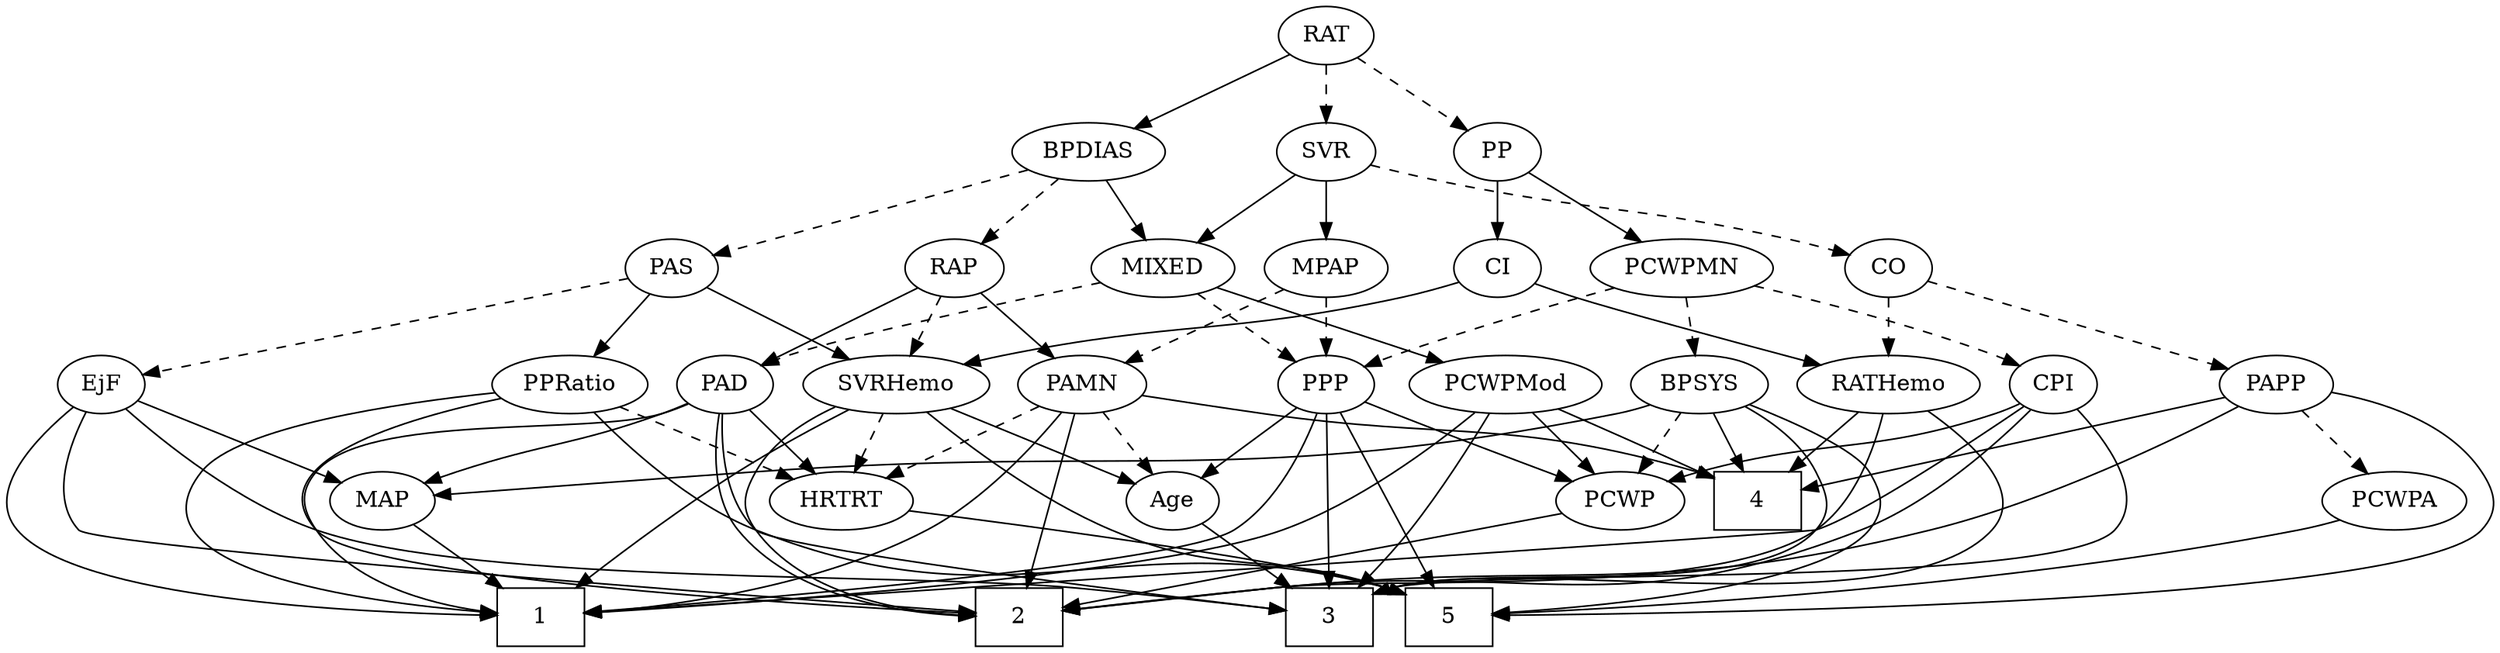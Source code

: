 strict digraph {
	graph [bb="0,0,1498.9,396"];
	node [label="\N"];
	1	[height=0.5,
		pos="428.82,18",
		shape=box,
		width=0.75];
	2	[height=0.5,
		pos="580.82,18",
		shape=box,
		width=0.75];
	3	[height=0.5,
		pos="960.82,18",
		shape=box,
		width=0.75];
	4	[height=0.5,
		pos="1061.8,90",
		shape=box,
		width=0.75];
	5	[height=0.5,
		pos="842.82,18",
		shape=box,
		width=0.75];
	Age	[height=0.5,
		pos="787.82,90",
		width=0.75];
	Age -> 3	[pos="e,933.64,29.998 810.43,79.849 839.27,68.178 889.53,47.845 923.94,33.92",
		style=solid];
	EjF	[height=0.5,
		pos="157.82,162",
		width=0.75];
	EjF -> 1	[pos="e,401.65,20.38 131.86,156.17 79.511,145.37 -30.542,116.64 8.8151,72 33.993,43.445 293.55,26.394 391.59,20.931",
		style=solid];
	EjF -> 2	[pos="e,553.67,23.308 142.69,146.85 124.24,127.91 97.85,94.143 117.82,72 143.77,43.211 426.35,40.811 464.82,36 491.26,32.692 521,28.32 \
543.75,24.838",
		style=solid];
	EjF -> 3	[pos="e,933.53,24.929 183.06,155.08 198.06,151.66 217.48,147.37 234.82,144 519.72,88.698 593.56,89.467 878.82,36 893.53,33.241 909.68,\
29.95 923.73,27.002",
		style=solid];
	MAP	[height=0.5,
		pos="157.82,90",
		width=0.84854];
	EjF -> MAP	[pos="e,157.82,108.1 157.82,143.7 157.82,135.98 157.82,126.71 157.82,118.11",
		style=solid];
	RAP	[height=0.5,
		pos="631.82,234",
		width=0.77632];
	PAD	[height=0.5,
		pos="369.82,162",
		width=0.79437];
	RAP -> PAD	[pos="e,395.91,169.97 606.22,226.16 559.28,213.62 459.36,186.92 405.68,172.58",
		style=solid];
	PAMN	[height=0.5,
		pos="646.82,162",
		width=1.011];
	RAP -> PAMN	[pos="e,643.11,180.28 635.45,216.05 637.12,208.26 639.14,198.82 641.01,190.08",
		style=solid];
	SVRHemo	[height=0.5,
		pos="542.82,162",
		width=1.3902];
	RAP -> SVRHemo	[pos="e,562.72,178.65 614.65,219.5 602.24,209.74 585.19,196.33 570.82,185.02",
		style=dashed];
	MIXED	[height=0.5,
		pos="835.82,234",
		width=1.1193];
	MIXED -> PAD	[pos="e,397.43,167.35 806.32,221.62 799.96,219.49 793.22,217.47 786.82,216 654.65,185.6 618.23,198 483.82,180 458.3,176.58 429.65,172.31 \
407.45,168.9",
		style=dashed];
	PCWPMod	[height=0.5,
		pos="932.82,162",
		width=1.4443];
	MIXED -> PCWPMod	[pos="e,911.27,178.55 856.39,218.15 869.87,208.43 887.72,195.54 902.78,184.68",
		style=solid];
	PPP	[height=0.5,
		pos="835.82,162",
		width=0.75];
	MIXED -> PPP	[pos="e,835.82,180.1 835.82,215.7 835.82,207.98 835.82,198.71 835.82,190.11",
		style=dashed];
	MPAP	[height=0.5,
		pos="742.82,234",
		width=0.97491];
	MPAP -> PAMN	[pos="e,666.54,177.38 723.39,218.83 709.43,208.65 690.4,194.78 674.8,183.41",
		style=dashed];
	MPAP -> PPP	[pos="e,818.45,176.07 762.08,218.5 776.09,207.95 795.19,193.58 810.43,182.1",
		style=dashed];
	BPSYS	[height=0.5,
		pos="1040.8,162",
		width=1.0471];
	BPSYS -> 3	[pos="e,988.11,19.839 1069.5,150.01 1075.5,147.88 1081.8,145.76 1087.8,144 1156.5,123.79 1200.2,163.99 1244.8,108 1254.8,95.486 1255,84.308 \
1244.8,72 1213.9,34.751 1068,23.541 998.23,20.281",
		style=solid];
	BPSYS -> 4	[pos="e,1056.6,108.28 1045.9,144.05 1048.2,136.26 1051.1,126.82 1053.7,118.08",
		style=solid];
	BPSYS -> 5	[pos="e,870.09,24.655 1061.2,146.77 1084.8,128.61 1117.8,96.624 1097.8,72 1097.7,71.867 950.66,41.362 879.94,26.698",
		style=solid];
	BPSYS -> MAP	[pos="e,187.29,94.761 1013.4,149.55 1007,147.34 1000.3,145.31 993.82,144 696.33,83.727 614.34,132.66 311.82,108 272.79,104.82 228.36,99.76 \
197.29,95.987",
		style=solid];
	PCWP	[height=0.5,
		pos="943.82,90",
		width=0.97491];
	BPSYS -> PCWP	[pos="e,963.23,105.01 1020.7,146.5 1006.5,136.22 987.21,122.32 971.52,110.99",
		style=dashed];
	PAD -> 1	[pos="e,401.77,19.347 348.28,149.95 343.3,147.72 337.95,145.58 332.82,144 236.49,114.38 52.819,149.01 117.82,72 152.45,30.959 316.52,21.695 \
391.4,19.606",
		style=solid];
	PAD -> 2	[pos="e,553.47,23.431 351.14,148.31 327.15,130.48 290.97,97.358 311.82,72 319.18,63.042 471.27,37.001 543.43,25.083",
		style=solid];
	PAD -> 3	[pos="e,933.66,24.343 397.5,157.01 461.78,147.6 619.56,123.65 670.82,108 708.49,96.499 714.59,84.888 751.82,72 810.8,51.579 881.62,35.274 \
923.83,26.388",
		style=solid];
	PAD -> MAP	[pos="e,185.18,98.042 347.72,150.25 342.86,148.06 337.71,145.85 332.82,144 286.21,126.33 230.95,110.4 195.18,100.72",
		style=solid];
	HRTRT	[height=0.5,
		pos="360.82,90",
		width=1.1013];
	PAD -> HRTRT	[pos="e,363.01,108.1 367.59,143.7 366.6,135.98 365.41,126.71 364.3,118.11",
		style=solid];
	CO	[height=0.5,
		pos="1200.8,234",
		width=0.75];
	RATHemo	[height=0.5,
		pos="1299.8,162",
		width=1.3721];
	CO -> RATHemo	[pos="e,1278,178.45 1219,220.16 1233.1,210.14 1253.1,196.02 1269.7,184.31",
		style=dashed];
	PAPP	[height=0.5,
		pos="1200.8,162",
		width=0.88464];
	CO -> PAPP	[pos="e,1200.8,180.1 1200.8,215.7 1200.8,207.98 1200.8,198.71 1200.8,190.11",
		style=dashed];
	PAS	[height=0.5,
		pos="413.82,234",
		width=0.75];
	PAS -> EjF	[pos="e,182.29,169.69 389.27,226.29 343.39,213.74 244.57,186.72 192.13,172.38",
		style=dashed];
	PAS -> SVRHemo	[pos="e,516.21,177.44 434.26,221.91 453.82,211.29 483.76,195.05 507.24,182.31",
		style=solid];
	PPRatio	[height=0.5,
		pos="283.82,162",
		width=1.1013];
	PAS -> PPRatio	[pos="e,308.42,176.25 393.5,222.06 373.11,211.08 341.35,193.98 317.25,181",
		style=solid];
	PAMN -> 1	[pos="e,436.57,36.283 618.8,150.18 613.2,148.08 607.33,145.94 601.82,144 552.88,126.83 532.48,138.89 490.82,108 468.85,91.712 451.85,65.26 \
441.25,45.419",
		style=solid];
	PAMN -> 2	[pos="e,588.84,36.268 638.98,144.15 627.63,119.73 606.5,74.265 593.07,45.375",
		style=solid];
	PAMN -> 4	[pos="e,1034.5,97.766 681.81,156.4 743.75,148.08 876.62,129.39 987.82,108 999.83,105.69 1012.9,102.82 1024.6,100.1",
		style=solid];
	PAMN -> Age	[pos="e,766.85,101.41 671.7,148.65 695.67,136.74 731.98,118.72 757.61,106",
		style=dashed];
	PAMN -> HRTRT	[pos="e,396.45,98.176 619.42,149.93 613.66,147.81 607.58,145.71 601.82,144 565.71,133.27 465.51,112.28 406.3,100.18",
		style=dashed];
	RATHemo -> 2	[pos="e,607.84,20.987 1284,144.75 1262.4,123.8 1221.5,88.131 1178.8,72 1152.5,62.045 744.21,31.111 617.82,21.726",
		style=solid];
	RATHemo -> 3	[pos="e,987.89,19.639 1346.3,155.66 1415.7,145.95 1533.7,121.62 1488.8,72 1455.9,35.645 1112.7,23.105 997.95,19.911",
		style=solid];
	RATHemo -> 4	[pos="e,1089.1,99.03 1262.6,150.06 1218,136.93 1143.6,115.05 1099,101.93",
		style=solid];
	CPI	[height=0.5,
		pos="1123.8,162",
		width=0.75];
	CPI -> 1	[pos="e,455.93,23.604 1124.2,143.77 1123.7,123.14 1119.3,89.218 1097.8,72 1049.8,33.484 606.05,42.469 544.82,36 518.31,33.2 488.57,28.816 \
465.84,25.202",
		style=solid];
	CPI -> 2	[pos="e,607.97,21.122 1131.5,144.57 1139.5,124.74 1148.6,91.619 1130.8,72 1122.1,62.459 740.16,31.565 617.98,21.911",
		style=solid];
	CPI -> 3	[pos="e,988.07,19.775 1144.3,149.93 1149.3,147.64 1154.6,145.49 1159.8,144 1294.1,105.5 1559.3,175.82 1465.8,72 1434.6,37.335 1109.8,23.76 \
998.19,20.099",
		style=solid];
	CPI -> PCWP	[pos="e,972.25,100.63 1102.6,150.62 1097.8,148.35 1092.7,146.03 1087.8,144 1052.4,129.17 1011.3,114.25 982.06,104.04",
		style=solid];
	RAT	[height=0.5,
		pos="835.82,378",
		width=0.75827];
	SVR	[height=0.5,
		pos="835.82,306",
		width=0.77632];
	RAT -> SVR	[pos="e,835.82,324.1 835.82,359.7 835.82,351.98 835.82,342.71 835.82,334.11",
		style=dashed];
	BPDIAS	[height=0.5,
		pos="700.82,306",
		width=1.1735];
	RAT -> BPDIAS	[pos="e,726.48,320.31 815.02,366.22 793.9,355.27 760.82,338.11 735.69,325.08",
		style=solid];
	PP	[height=0.5,
		pos="988.82,306",
		width=0.75];
	RAT -> PP	[pos="e,966.93,317.01 857.74,366.97 883.98,354.96 928.11,334.77 957.83,321.18",
		style=dashed];
	SVR -> MIXED	[pos="e,835.82,252.1 835.82,287.7 835.82,279.98 835.82,270.71 835.82,262.11",
		style=solid];
	SVR -> MPAP	[pos="e,761.83,249.31 818.32,291.83 804.74,281.61 785.65,267.24 770.07,255.51",
		style=solid];
	SVR -> CO	[pos="e,1175.3,240.51 862.48,300.23 912.83,291.17 1025.4,270.72 1119.8,252 1134.8,249.03 1151.3,245.6 1165.5,242.6",
		style=dashed];
	PCWPMod -> 1	[pos="e,456.01,26.661 893.69,149.98 798.94,123.28 558.22,55.46 465.76,29.41",
		style=solid];
	PCWPMod -> 3	[pos="e,972.99,36.113 955.9,145.77 967.85,136.46 981.28,123.38 987.82,108 996.58,87.374 987.91,62.95 978.12,44.911",
		style=solid];
	PCWPMod -> 4	[pos="e,1034.7,105.73 959.54,146.5 978.7,136.1 1004.7,121.98 1025.7,110.59",
		style=solid];
	PCWPMod -> PCWP	[pos="e,941.13,108.1 935.53,143.7 936.75,135.98 938.2,126.71 939.55,118.11",
		style=solid];
	PCWPA	[height=0.5,
		pos="1414.8,90",
		width=1.1555];
	PCWPA -> 5	[pos="e,870,25.503 1383.1,78.105 1375.3,75.757 1366.8,73.525 1358.8,72 1168.7,35.685 1116.4,63.697 924.82,36 909.99,33.857 893.83,30.687 \
879.79,27.662",
		style=solid];
	PCWPMN	[height=0.5,
		pos="988.82,234",
		width=1.3902];
	PCWPMN -> BPSYS	[pos="e,1028.6,179.47 1001.1,216.41 1007.5,207.87 1015.4,197.28 1022.4,187.79",
		style=dashed];
	PCWPMN -> CPI	[pos="e,1103.2,173.71 1016.1,218.83 1038.8,207.11 1070.8,190.47 1094.1,178.41",
		style=dashed];
	PCWPMN -> PPP	[pos="e,857.11,173.12 958.45,219.4 934.8,208.78 901.16,193.57 871.82,180 870.03,179.17 868.19,178.32 866.34,177.46",
		style=dashed];
	SVRHemo -> 1	[pos="e,429.63,36.083 508.81,148.55 489.73,139.92 466.99,126.61 452.82,108 439.21,90.145 433.31,65.14 430.76,46.179",
		style=solid];
	SVRHemo -> 2	[pos="e,576.22,36.189 547.4,143.87 553.9,119.56 565.88,74.819 573.59,46.013",
		style=solid];
	SVRHemo -> 5	[pos="e,815.5,31.927 571.85,147.26 626.85,121.22 746.08,64.79 806.35,36.258",
		style=solid];
	SVRHemo -> Age	[pos="e,765.91,100.79 580.21,150 587.37,147.96 594.81,145.88 601.82,144 665.95,126.8 683.75,128.77 746.82,108 749.96,106.96 753.21,105.8 \
756.43,104.57",
		style=solid];
	SVRHemo -> HRTRT	[pos="e,390.22,102.31 509.86,148.32 478.94,136.43 432.69,118.65 399.92,106.04",
		style=dashed];
	BPDIAS -> RAP	[pos="e,646.47,249.86 685.16,289.12 675.82,279.64 663.81,267.46 653.56,257.06",
		style=dashed];
	BPDIAS -> MIXED	[pos="e,810.2,248.28 726.53,291.67 747.73,280.67 778.01,264.97 801.32,252.88",
		style=solid];
	BPDIAS -> PAS	[pos="e,439.04,241.15 665.05,296.28 609.71,282.78 504,257 449.01,243.59",
		style=dashed];
	MAP -> 1	[pos="e,401.72,24.158 182.37,79.059 188.95,76.578 196.1,74.045 202.82,72 268.44,52.002 346.73,35.164 391.81,26.126",
		style=solid];
	PP -> PCWPMN	[pos="e,988.82,252.1 988.82,287.7 988.82,279.98 988.82,270.71 988.82,262.11",
		style=solid];
	CI	[height=0.5,
		pos="1083.8,234",
		width=0.75];
	PP -> CI	[pos="e,1066.2,247.99 1006.2,292.16 1020.7,281.47 1041.6,266.1 1058,253.99",
		style=solid];
	PPP -> 1	[pos="e,455.93,35.337 809.59,157.11 766.12,150.21 676.79,134.02 604.82,108 554.27,89.729 499.54,60.402 464.76,40.447",
		style=solid];
	PPP -> 3	[pos="e,938.82,36.017 845.67,145.05 857.44,126.57 878.27,95.623 899.82,72 909.21,61.695 920.51,51.4 930.82,42.662",
		style=solid];
	PPP -> 5	[pos="e,841.97,36.189 836.66,143.87 837.85,119.67 840.04,75.211 841.46,46.393",
		style=solid];
	PPP -> Age	[pos="e,798.66,106.82 824.92,145.12 818.85,136.26 811.15,125.04 804.35,115.12",
		style=solid];
	PPP -> PCWP	[pos="e,922.63,104.73 854.63,148.81 871.01,138.19 895.04,122.61 914.04,110.3",
		style=solid];
	PPRatio -> 1	[pos="e,401.62,19.086 249.05,153.29 198.54,141.74 109.86,120.03 100.82,108 91.203,95.209 90.443,84.183 100.82,72 137.78,28.584 313.27,\
20.616 391.28,19.239",
		style=solid];
	PPRatio -> 2	[pos="e,553.58,23.334 282.09,143.99 281.07,123.9 282.75,90.837 301.82,72 310.4,63.515 469.17,36.988 543.29,24.995",
		style=solid];
	PPRatio -> 5	[pos="e,815.59,21.31 283.92,143.86 285.05,123.32 290.33,89.476 311.82,72 321.43,64.181 686.16,32.387 805.47,22.175",
		style=solid];
	PPRatio -> HRTRT	[pos="e,343.77,106.49 300.9,145.46 311.27,136.04 324.68,123.85 336.18,113.4",
		style=dashed];
	PCWP -> 2	[pos="e,607.93,24.23 911.6,82.788 844.29,69.808 689.09,39.879 617.82,26.136",
		style=solid];
	CI -> RATHemo	[pos="e,1263.9,174.63 1107.8,225.24 1143,213.82 1209.4,192.29 1254.2,177.79",
		style=solid];
	CI -> SVRHemo	[pos="e,578.74,174.59 1063.4,221.79 1058.4,219.51 1053,217.39 1047.8,216 855.68,164.71 797.45,215.71 601.82,180 597.45,179.2 592.94,178.22 \
588.46,177.12",
		style=solid];
	PAPP -> 2	[pos="e,608.02,21.193 1196.3,143.89 1189.7,123.05 1175.6,88.572 1149.8,72 1138.6,64.771 743.16,32.165 618.24,22.021",
		style=solid];
	PAPP -> 4	[pos="e,1089.1,104.74 1177.9,149.44 1156.3,138.56 1123.5,122.09 1098.3,109.4",
		style=solid];
	PAPP -> 5	[pos="e,870.12,24.784 1190.1,144.92 1175.6,124.49 1147.7,89.756 1114.8,72 1039.2,31.18 1009.1,52.724 924.82,36 910.13,33.086 893.98,29.765 \
879.93,26.836",
		style=solid];
	PAPP -> PCWPA	[pos="e,1380.7,100.41 1225.4,150.37 1230.8,148.16 1236.4,145.93 1241.8,144 1285.1,128.43 1335.5,113.32 1370.7,103.24",
		style=dashed];
	HRTRT -> 5	[pos="e,815.67,22.943 398.24,83.565 488.23,70.495 715.97,37.422 805.68,24.394",
		style=solid];
}
